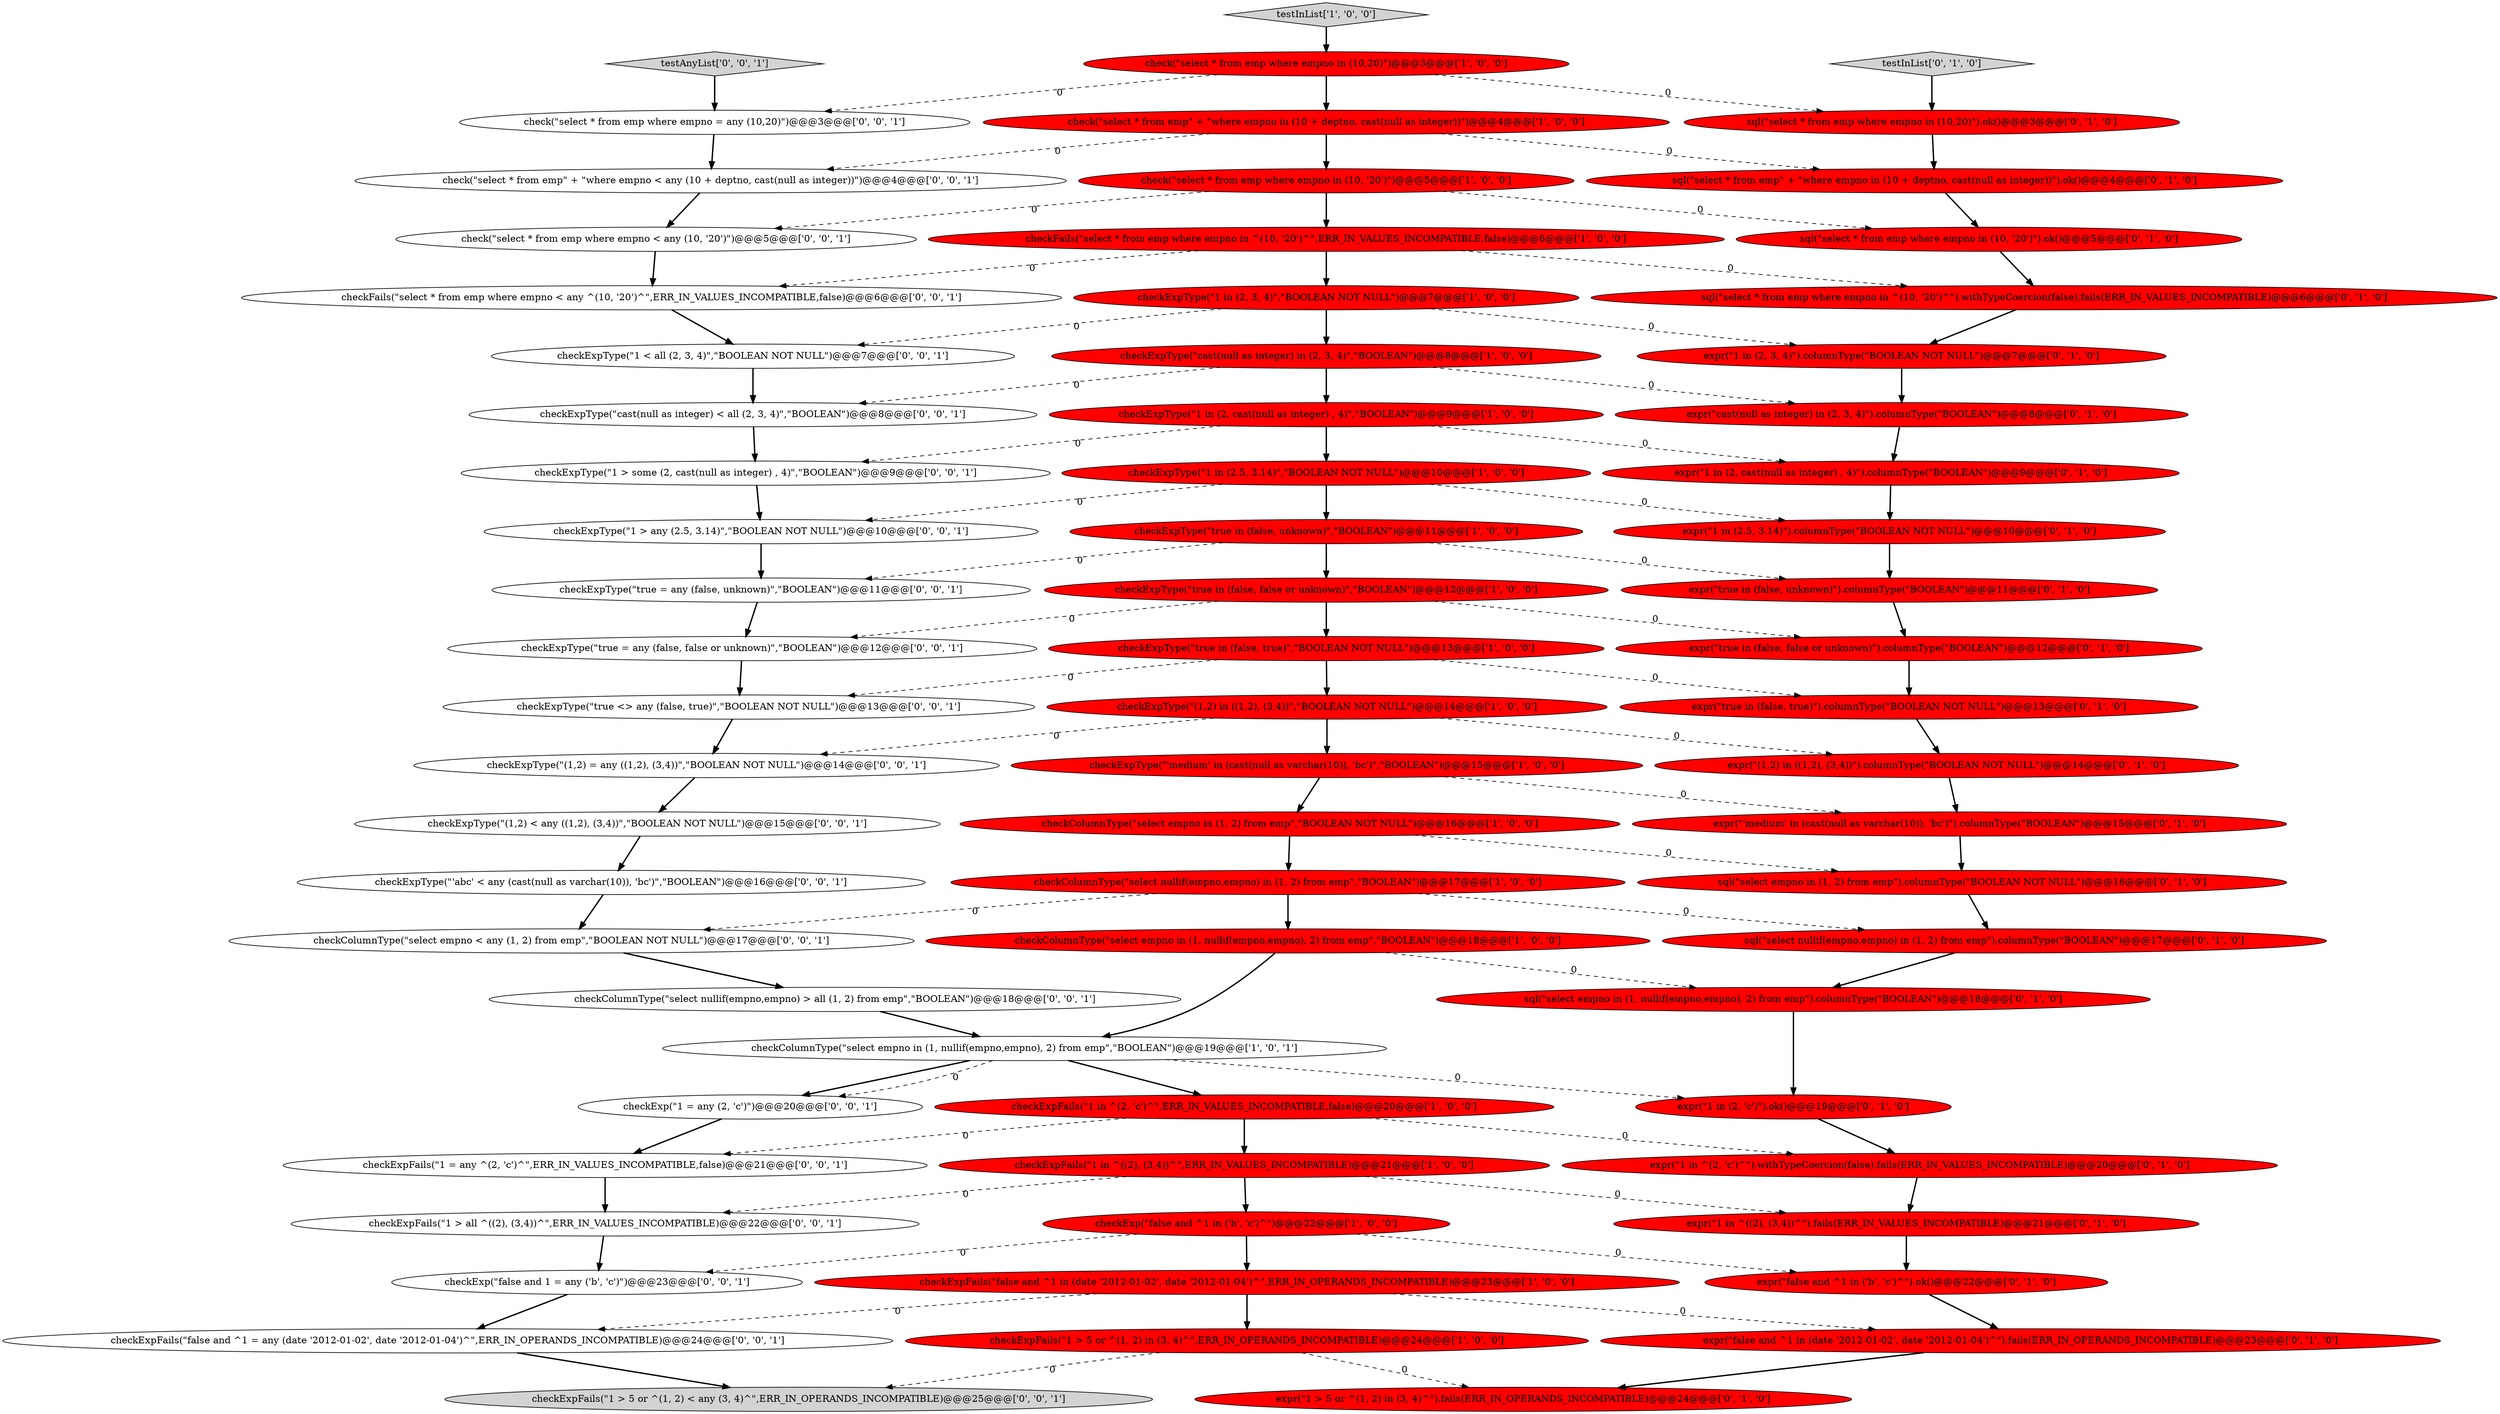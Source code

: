 digraph {
21 [style = filled, label = "checkColumnType(\"select empno in (1, nullif(empno,empno), 2) from emp\",\"BOOLEAN\")@@@19@@@['1', '0', '1']", fillcolor = white, shape = ellipse image = "AAA0AAABBB1BBB"];
37 [style = filled, label = "sql(\"select nullif(empno,empno) in (1, 2) from emp\").columnType(\"BOOLEAN\")@@@17@@@['0', '1', '0']", fillcolor = red, shape = ellipse image = "AAA1AAABBB2BBB"];
35 [style = filled, label = "expr(\"1 in (2.5, 3.14)\").columnType(\"BOOLEAN NOT NULL\")@@@10@@@['0', '1', '0']", fillcolor = red, shape = ellipse image = "AAA1AAABBB2BBB"];
10 [style = filled, label = "checkExpType(\"true in (false, true)\",\"BOOLEAN NOT NULL\")@@@13@@@['1', '0', '0']", fillcolor = red, shape = ellipse image = "AAA1AAABBB1BBB"];
18 [style = filled, label = "checkExpType(\"1 in (2, cast(null as integer) , 4)\",\"BOOLEAN\")@@@9@@@['1', '0', '0']", fillcolor = red, shape = ellipse image = "AAA1AAABBB1BBB"];
2 [style = filled, label = "checkExpFails(\"1 > 5 or ^(1, 2) in (3, 4)^\",ERR_IN_OPERANDS_INCOMPATIBLE)@@@24@@@['1', '0', '0']", fillcolor = red, shape = ellipse image = "AAA1AAABBB1BBB"];
8 [style = filled, label = "checkExpFails(\"false and ^1 in (date '2012-01-02', date '2012-01-04')^\",ERR_IN_OPERANDS_INCOMPATIBLE)@@@23@@@['1', '0', '0']", fillcolor = red, shape = ellipse image = "AAA1AAABBB1BBB"];
39 [style = filled, label = "sql(\"select * from emp where empno in (10,20)\").ok()@@@3@@@['0', '1', '0']", fillcolor = red, shape = ellipse image = "AAA1AAABBB2BBB"];
59 [style = filled, label = "checkExp(\"1 = any (2, 'c')\")@@@20@@@['0', '0', '1']", fillcolor = white, shape = ellipse image = "AAA0AAABBB3BBB"];
22 [style = filled, label = "checkExpType(\"(1,2) in ((1,2), (3,4))\",\"BOOLEAN NOT NULL\")@@@14@@@['1', '0', '0']", fillcolor = red, shape = ellipse image = "AAA1AAABBB1BBB"];
60 [style = filled, label = "checkFails(\"select * from emp where empno < any ^(10, '20')^\",ERR_IN_VALUES_INCOMPATIBLE,false)@@@6@@@['0', '0', '1']", fillcolor = white, shape = ellipse image = "AAA0AAABBB3BBB"];
49 [style = filled, label = "checkExpFails(\"1 > all ^((2), (3,4))^\",ERR_IN_VALUES_INCOMPATIBLE)@@@22@@@['0', '0', '1']", fillcolor = white, shape = ellipse image = "AAA0AAABBB3BBB"];
6 [style = filled, label = "check(\"select * from emp where empno in (10, '20')\")@@@5@@@['1', '0', '0']", fillcolor = red, shape = ellipse image = "AAA1AAABBB1BBB"];
17 [style = filled, label = "checkFails(\"select * from emp where empno in ^(10, '20')^\",ERR_IN_VALUES_INCOMPATIBLE,false)@@@6@@@['1', '0', '0']", fillcolor = red, shape = ellipse image = "AAA1AAABBB1BBB"];
64 [style = filled, label = "checkExp(\"false and 1 = any ('b', 'c')\")@@@23@@@['0', '0', '1']", fillcolor = white, shape = ellipse image = "AAA0AAABBB3BBB"];
23 [style = filled, label = "expr(\"1 in (2, cast(null as integer) , 4)\").columnType(\"BOOLEAN\")@@@9@@@['0', '1', '0']", fillcolor = red, shape = ellipse image = "AAA1AAABBB2BBB"];
34 [style = filled, label = "sql(\"select * from emp\" + \"where empno in (10 + deptno, cast(null as integer))\").ok()@@@4@@@['0', '1', '0']", fillcolor = red, shape = ellipse image = "AAA1AAABBB2BBB"];
68 [style = filled, label = "checkExpFails(\"false and ^1 = any (date '2012-01-02', date '2012-01-04')^\",ERR_IN_OPERANDS_INCOMPATIBLE)@@@24@@@['0', '0', '1']", fillcolor = white, shape = ellipse image = "AAA0AAABBB3BBB"];
19 [style = filled, label = "check(\"select * from emp where empno in (10,20)\")@@@3@@@['1', '0', '0']", fillcolor = red, shape = ellipse image = "AAA1AAABBB1BBB"];
36 [style = filled, label = "sql(\"select * from emp where empno in ^(10, '20')^\").withTypeCoercion(false).fails(ERR_IN_VALUES_INCOMPATIBLE)@@@6@@@['0', '1', '0']", fillcolor = red, shape = ellipse image = "AAA1AAABBB2BBB"];
66 [style = filled, label = "checkExpType(\"true = any (false, unknown)\",\"BOOLEAN\")@@@11@@@['0', '0', '1']", fillcolor = white, shape = ellipse image = "AAA0AAABBB3BBB"];
50 [style = filled, label = "checkExpType(\"1 > any (2.5, 3.14)\",\"BOOLEAN NOT NULL\")@@@10@@@['0', '0', '1']", fillcolor = white, shape = ellipse image = "AAA0AAABBB3BBB"];
38 [style = filled, label = "expr(\"1 in ^(2, 'c')^\").withTypeCoercion(false).fails(ERR_IN_VALUES_INCOMPATIBLE)@@@20@@@['0', '1', '0']", fillcolor = red, shape = ellipse image = "AAA1AAABBB2BBB"];
41 [style = filled, label = "expr(\"1 in (2, 'c')\").ok()@@@19@@@['0', '1', '0']", fillcolor = red, shape = ellipse image = "AAA1AAABBB2BBB"];
12 [style = filled, label = "checkExpType(\"1 in (2.5, 3.14)\",\"BOOLEAN NOT NULL\")@@@10@@@['1', '0', '0']", fillcolor = red, shape = ellipse image = "AAA1AAABBB1BBB"];
13 [style = filled, label = "checkColumnType(\"select empno in (1, 2) from emp\",\"BOOLEAN NOT NULL\")@@@16@@@['1', '0', '0']", fillcolor = red, shape = ellipse image = "AAA1AAABBB1BBB"];
3 [style = filled, label = "checkExpType(\"'medium' in (cast(null as varchar(10)), 'bc')\",\"BOOLEAN\")@@@15@@@['1', '0', '0']", fillcolor = red, shape = ellipse image = "AAA1AAABBB1BBB"];
25 [style = filled, label = "sql(\"select empno in (1, nullif(empno,empno), 2) from emp\").columnType(\"BOOLEAN\")@@@18@@@['0', '1', '0']", fillcolor = red, shape = ellipse image = "AAA1AAABBB2BBB"];
4 [style = filled, label = "checkExpType(\"true in (false, false or unknown)\",\"BOOLEAN\")@@@12@@@['1', '0', '0']", fillcolor = red, shape = ellipse image = "AAA1AAABBB1BBB"];
20 [style = filled, label = "checkExpType(\"cast(null as integer) in (2, 3, 4)\",\"BOOLEAN\")@@@8@@@['1', '0', '0']", fillcolor = red, shape = ellipse image = "AAA1AAABBB1BBB"];
26 [style = filled, label = "sql(\"select empno in (1, 2) from emp\").columnType(\"BOOLEAN NOT NULL\")@@@16@@@['0', '1', '0']", fillcolor = red, shape = ellipse image = "AAA1AAABBB2BBB"];
51 [style = filled, label = "testAnyList['0', '0', '1']", fillcolor = lightgray, shape = diamond image = "AAA0AAABBB3BBB"];
65 [style = filled, label = "checkExpFails(\"1 = any ^(2, 'c')^\",ERR_IN_VALUES_INCOMPATIBLE,false)@@@21@@@['0', '0', '1']", fillcolor = white, shape = ellipse image = "AAA0AAABBB3BBB"];
28 [style = filled, label = "expr(\"'medium' in (cast(null as varchar(10)), 'bc')\").columnType(\"BOOLEAN\")@@@15@@@['0', '1', '0']", fillcolor = red, shape = ellipse image = "AAA1AAABBB2BBB"];
15 [style = filled, label = "checkExpFails(\"1 in ^(2, 'c')^\",ERR_IN_VALUES_INCOMPATIBLE,false)@@@20@@@['1', '0', '0']", fillcolor = red, shape = ellipse image = "AAA1AAABBB1BBB"];
5 [style = filled, label = "checkExp(\"false and ^1 in ('b', 'c')^\")@@@22@@@['1', '0', '0']", fillcolor = red, shape = ellipse image = "AAA1AAABBB1BBB"];
52 [style = filled, label = "check(\"select * from emp where empno = any (10,20)\")@@@3@@@['0', '0', '1']", fillcolor = white, shape = ellipse image = "AAA0AAABBB3BBB"];
1 [style = filled, label = "checkExpType(\"1 in (2, 3, 4)\",\"BOOLEAN NOT NULL\")@@@7@@@['1', '0', '0']", fillcolor = red, shape = ellipse image = "AAA1AAABBB1BBB"];
53 [style = filled, label = "checkColumnType(\"select nullif(empno,empno) > all (1, 2) from emp\",\"BOOLEAN\")@@@18@@@['0', '0', '1']", fillcolor = white, shape = ellipse image = "AAA0AAABBB3BBB"];
44 [style = filled, label = "expr(\"1 in ^((2), (3,4))^\").fails(ERR_IN_VALUES_INCOMPATIBLE)@@@21@@@['0', '1', '0']", fillcolor = red, shape = ellipse image = "AAA1AAABBB2BBB"];
47 [style = filled, label = "check(\"select * from emp\" + \"where empno < any (10 + deptno, cast(null as integer))\")@@@4@@@['0', '0', '1']", fillcolor = white, shape = ellipse image = "AAA0AAABBB3BBB"];
0 [style = filled, label = "check(\"select * from emp\" + \"where empno in (10 + deptno, cast(null as integer))\")@@@4@@@['1', '0', '0']", fillcolor = red, shape = ellipse image = "AAA1AAABBB1BBB"];
57 [style = filled, label = "checkColumnType(\"select empno < any (1, 2) from emp\",\"BOOLEAN NOT NULL\")@@@17@@@['0', '0', '1']", fillcolor = white, shape = ellipse image = "AAA0AAABBB3BBB"];
48 [style = filled, label = "check(\"select * from emp where empno < any (10, '20')\")@@@5@@@['0', '0', '1']", fillcolor = white, shape = ellipse image = "AAA0AAABBB3BBB"];
40 [style = filled, label = "expr(\"1 in (2, 3, 4)\").columnType(\"BOOLEAN NOT NULL\")@@@7@@@['0', '1', '0']", fillcolor = red, shape = ellipse image = "AAA1AAABBB2BBB"];
55 [style = filled, label = "checkExpType(\"true = any (false, false or unknown)\",\"BOOLEAN\")@@@12@@@['0', '0', '1']", fillcolor = white, shape = ellipse image = "AAA0AAABBB3BBB"];
9 [style = filled, label = "testInList['1', '0', '0']", fillcolor = lightgray, shape = diamond image = "AAA0AAABBB1BBB"];
30 [style = filled, label = "expr(\"cast(null as integer) in (2, 3, 4)\").columnType(\"BOOLEAN\")@@@8@@@['0', '1', '0']", fillcolor = red, shape = ellipse image = "AAA1AAABBB2BBB"];
42 [style = filled, label = "testInList['0', '1', '0']", fillcolor = lightgray, shape = diamond image = "AAA0AAABBB2BBB"];
33 [style = filled, label = "expr(\"false and ^1 in (date '2012-01-02', date '2012-01-04')^\").fails(ERR_IN_OPERANDS_INCOMPATIBLE)@@@23@@@['0', '1', '0']", fillcolor = red, shape = ellipse image = "AAA1AAABBB2BBB"];
58 [style = filled, label = "checkExpType(\"(1,2) = any ((1,2), (3,4))\",\"BOOLEAN NOT NULL\")@@@14@@@['0', '0', '1']", fillcolor = white, shape = ellipse image = "AAA0AAABBB3BBB"];
62 [style = filled, label = "checkExpType(\"1 < all (2, 3, 4)\",\"BOOLEAN NOT NULL\")@@@7@@@['0', '0', '1']", fillcolor = white, shape = ellipse image = "AAA0AAABBB3BBB"];
63 [style = filled, label = "checkExpType(\"true <> any (false, true)\",\"BOOLEAN NOT NULL\")@@@13@@@['0', '0', '1']", fillcolor = white, shape = ellipse image = "AAA0AAABBB3BBB"];
67 [style = filled, label = "checkExpType(\"(1,2) < any ((1,2), (3,4))\",\"BOOLEAN NOT NULL\")@@@15@@@['0', '0', '1']", fillcolor = white, shape = ellipse image = "AAA0AAABBB3BBB"];
56 [style = filled, label = "checkExpType(\"cast(null as integer) < all (2, 3, 4)\",\"BOOLEAN\")@@@8@@@['0', '0', '1']", fillcolor = white, shape = ellipse image = "AAA0AAABBB3BBB"];
31 [style = filled, label = "expr(\"false and ^1 in ('b', 'c')^\").ok()@@@22@@@['0', '1', '0']", fillcolor = red, shape = ellipse image = "AAA1AAABBB2BBB"];
45 [style = filled, label = "expr(\"1 > 5 or ^(1, 2) in (3, 4)^\").fails(ERR_IN_OPERANDS_INCOMPATIBLE)@@@24@@@['0', '1', '0']", fillcolor = red, shape = ellipse image = "AAA1AAABBB2BBB"];
61 [style = filled, label = "checkExpType(\"'abc' < any (cast(null as varchar(10)), 'bc')\",\"BOOLEAN\")@@@16@@@['0', '0', '1']", fillcolor = white, shape = ellipse image = "AAA0AAABBB3BBB"];
46 [style = filled, label = "checkExpType(\"1 > some (2, cast(null as integer) , 4)\",\"BOOLEAN\")@@@9@@@['0', '0', '1']", fillcolor = white, shape = ellipse image = "AAA0AAABBB3BBB"];
7 [style = filled, label = "checkColumnType(\"select empno in (1, nullif(empno,empno), 2) from emp\",\"BOOLEAN\")@@@18@@@['1', '0', '0']", fillcolor = red, shape = ellipse image = "AAA1AAABBB1BBB"];
24 [style = filled, label = "expr(\"true in (false, true)\").columnType(\"BOOLEAN NOT NULL\")@@@13@@@['0', '1', '0']", fillcolor = red, shape = ellipse image = "AAA1AAABBB2BBB"];
11 [style = filled, label = "checkColumnType(\"select nullif(empno,empno) in (1, 2) from emp\",\"BOOLEAN\")@@@17@@@['1', '0', '0']", fillcolor = red, shape = ellipse image = "AAA1AAABBB1BBB"];
14 [style = filled, label = "checkExpFails(\"1 in ^((2), (3,4))^\",ERR_IN_VALUES_INCOMPATIBLE)@@@21@@@['1', '0', '0']", fillcolor = red, shape = ellipse image = "AAA1AAABBB1BBB"];
54 [style = filled, label = "checkExpFails(\"1 > 5 or ^(1, 2) < any (3, 4)^\",ERR_IN_OPERANDS_INCOMPATIBLE)@@@25@@@['0', '0', '1']", fillcolor = lightgray, shape = ellipse image = "AAA0AAABBB3BBB"];
16 [style = filled, label = "checkExpType(\"true in (false, unknown)\",\"BOOLEAN\")@@@11@@@['1', '0', '0']", fillcolor = red, shape = ellipse image = "AAA1AAABBB1BBB"];
32 [style = filled, label = "sql(\"select * from emp where empno in (10, '20')\").ok()@@@5@@@['0', '1', '0']", fillcolor = red, shape = ellipse image = "AAA1AAABBB2BBB"];
29 [style = filled, label = "expr(\"(1,2) in ((1,2), (3,4))\").columnType(\"BOOLEAN NOT NULL\")@@@14@@@['0', '1', '0']", fillcolor = red, shape = ellipse image = "AAA1AAABBB2BBB"];
27 [style = filled, label = "expr(\"true in (false, false or unknown)\").columnType(\"BOOLEAN\")@@@12@@@['0', '1', '0']", fillcolor = red, shape = ellipse image = "AAA1AAABBB2BBB"];
43 [style = filled, label = "expr(\"true in (false, unknown)\").columnType(\"BOOLEAN\")@@@11@@@['0', '1', '0']", fillcolor = red, shape = ellipse image = "AAA1AAABBB2BBB"];
12->35 [style = dashed, label="0"];
38->44 [style = bold, label=""];
20->56 [style = dashed, label="0"];
8->33 [style = dashed, label="0"];
53->21 [style = bold, label=""];
21->15 [style = bold, label=""];
22->29 [style = dashed, label="0"];
1->20 [style = bold, label=""];
61->57 [style = bold, label=""];
0->47 [style = dashed, label="0"];
18->46 [style = dashed, label="0"];
21->59 [style = dashed, label="0"];
35->43 [style = bold, label=""];
1->40 [style = dashed, label="0"];
15->38 [style = dashed, label="0"];
55->63 [style = bold, label=""];
52->47 [style = bold, label=""];
14->44 [style = dashed, label="0"];
7->25 [style = dashed, label="0"];
0->34 [style = dashed, label="0"];
33->45 [style = bold, label=""];
34->32 [style = bold, label=""];
50->66 [style = bold, label=""];
46->50 [style = bold, label=""];
17->36 [style = dashed, label="0"];
10->24 [style = dashed, label="0"];
62->56 [style = bold, label=""];
49->64 [style = bold, label=""];
47->48 [style = bold, label=""];
39->34 [style = bold, label=""];
6->32 [style = dashed, label="0"];
60->62 [style = bold, label=""];
18->12 [style = bold, label=""];
56->46 [style = bold, label=""];
19->52 [style = dashed, label="0"];
21->59 [style = bold, label=""];
13->11 [style = bold, label=""];
16->43 [style = dashed, label="0"];
13->26 [style = dashed, label="0"];
67->61 [style = bold, label=""];
23->35 [style = bold, label=""];
20->18 [style = bold, label=""];
4->55 [style = dashed, label="0"];
31->33 [style = bold, label=""];
43->27 [style = bold, label=""];
32->36 [style = bold, label=""];
2->54 [style = dashed, label="0"];
26->37 [style = bold, label=""];
41->38 [style = bold, label=""];
58->67 [style = bold, label=""];
57->53 [style = bold, label=""];
8->68 [style = dashed, label="0"];
6->17 [style = bold, label=""];
4->10 [style = bold, label=""];
36->40 [style = bold, label=""];
3->28 [style = dashed, label="0"];
17->1 [style = bold, label=""];
15->14 [style = bold, label=""];
22->58 [style = dashed, label="0"];
15->65 [style = dashed, label="0"];
25->41 [style = bold, label=""];
37->25 [style = bold, label=""];
42->39 [style = bold, label=""];
59->65 [style = bold, label=""];
6->48 [style = dashed, label="0"];
4->27 [style = dashed, label="0"];
28->26 [style = bold, label=""];
51->52 [style = bold, label=""];
19->0 [style = bold, label=""];
5->64 [style = dashed, label="0"];
8->2 [style = bold, label=""];
66->55 [style = bold, label=""];
19->39 [style = dashed, label="0"];
2->45 [style = dashed, label="0"];
18->23 [style = dashed, label="0"];
20->30 [style = dashed, label="0"];
5->31 [style = dashed, label="0"];
9->19 [style = bold, label=""];
40->30 [style = bold, label=""];
27->24 [style = bold, label=""];
16->4 [style = bold, label=""];
1->62 [style = dashed, label="0"];
44->31 [style = bold, label=""];
11->57 [style = dashed, label="0"];
14->5 [style = bold, label=""];
10->22 [style = bold, label=""];
5->8 [style = bold, label=""];
0->6 [style = bold, label=""];
30->23 [style = bold, label=""];
12->16 [style = bold, label=""];
24->29 [style = bold, label=""];
48->60 [style = bold, label=""];
16->66 [style = dashed, label="0"];
63->58 [style = bold, label=""];
29->28 [style = bold, label=""];
22->3 [style = bold, label=""];
21->41 [style = dashed, label="0"];
64->68 [style = bold, label=""];
3->13 [style = bold, label=""];
7->21 [style = bold, label=""];
11->37 [style = dashed, label="0"];
14->49 [style = dashed, label="0"];
17->60 [style = dashed, label="0"];
12->50 [style = dashed, label="0"];
65->49 [style = bold, label=""];
68->54 [style = bold, label=""];
10->63 [style = dashed, label="0"];
11->7 [style = bold, label=""];
}

